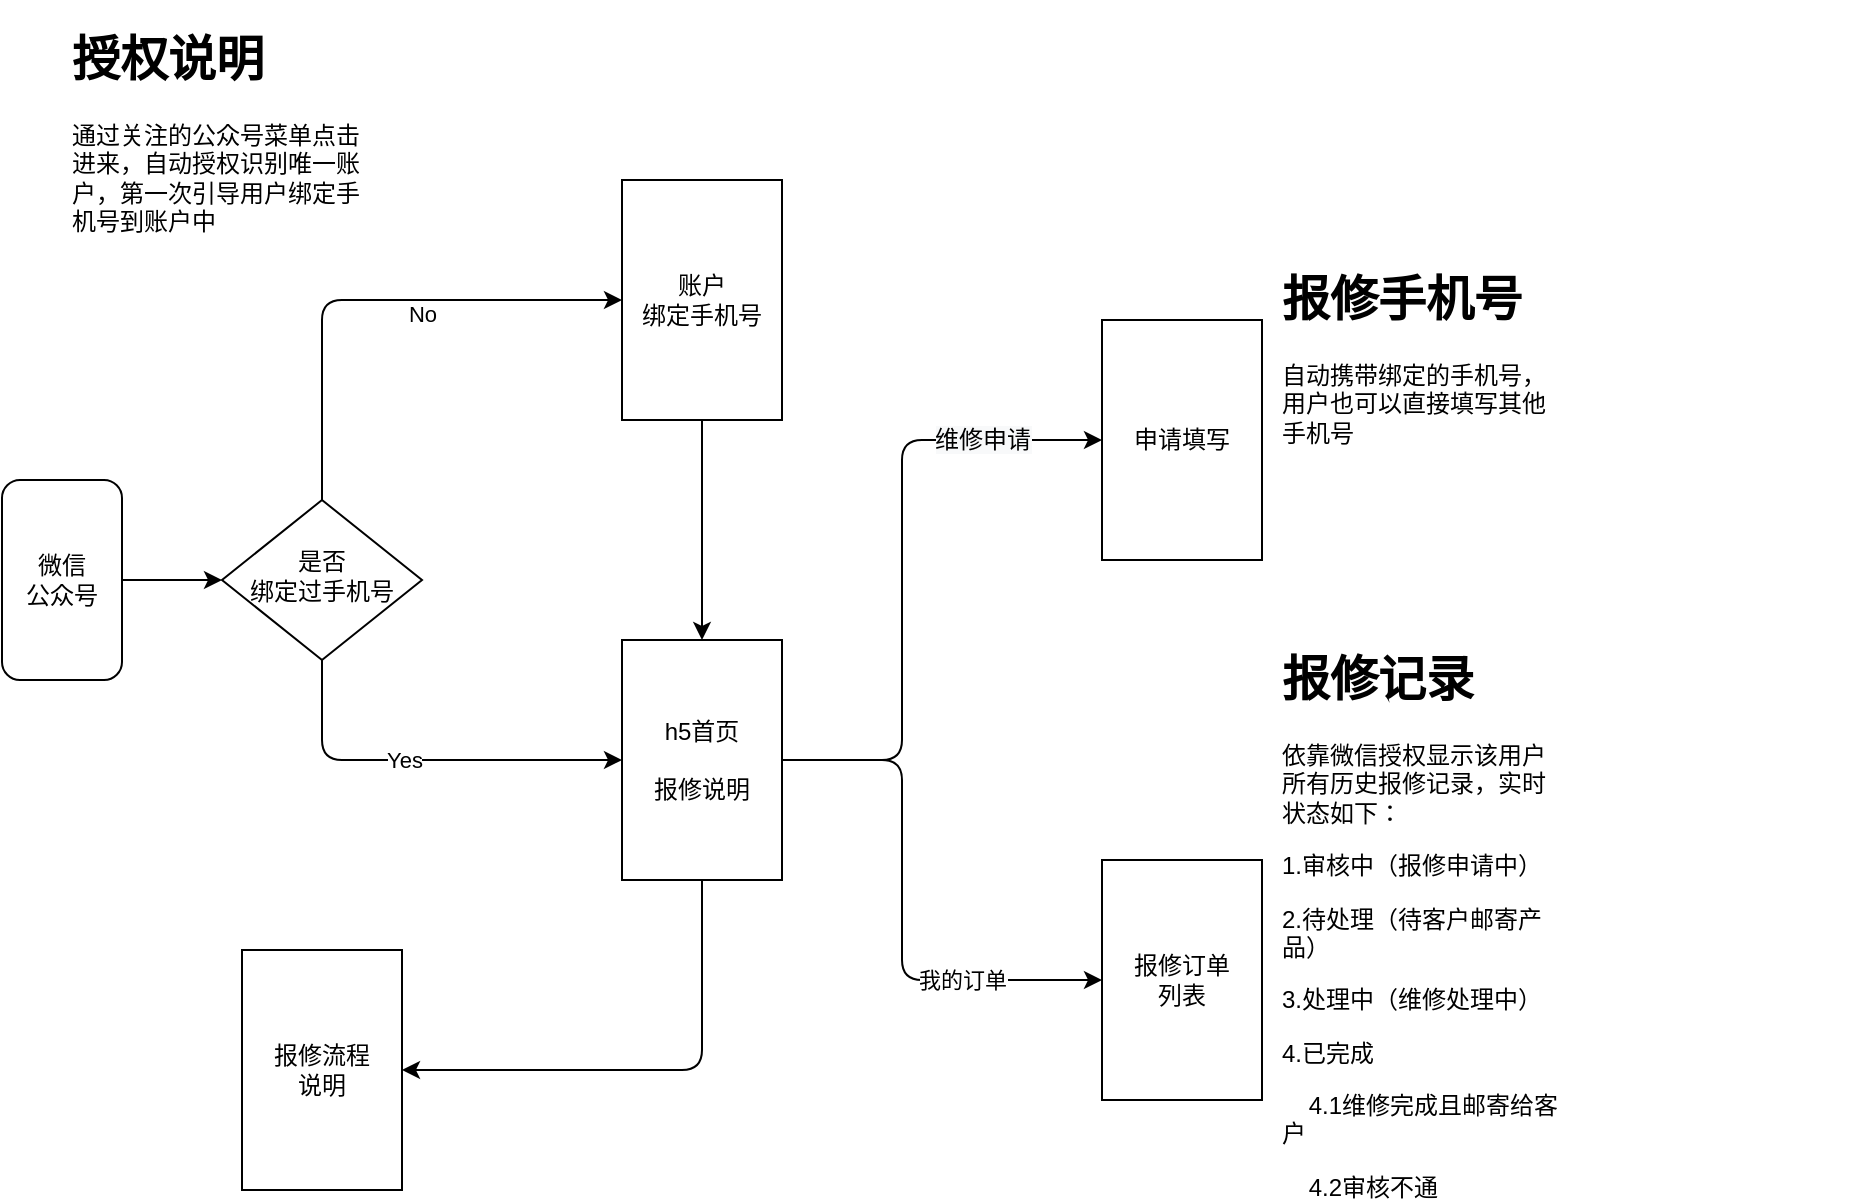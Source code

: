 <mxfile version="14.5.4" type="github">
  <diagram id="C5RBs43oDa-KdzZeNtuy" name="Page-1">
    <mxGraphModel dx="1422" dy="762" grid="1" gridSize="10" guides="1" tooltips="1" connect="1" arrows="1" fold="1" page="1" pageScale="1" pageWidth="827" pageHeight="1169" math="0" shadow="0">
      <root>
        <mxCell id="WIyWlLk6GJQsqaUBKTNV-0" />
        <mxCell id="WIyWlLk6GJQsqaUBKTNV-1" parent="WIyWlLk6GJQsqaUBKTNV-0" />
        <mxCell id="p90ERLUO9mrDLlwjHOpO-31" value="&lt;h1&gt;授权说明&lt;/h1&gt;&lt;p&gt;通过关注的公众号菜单点击进来，自动授权识别唯一账户，第一次引导用户绑定手机号到账户中&lt;/p&gt;" style="text;html=1;strokeColor=none;fillColor=none;spacing=5;spacingTop=-20;whiteSpace=wrap;overflow=hidden;rounded=0;" vertex="1" parent="WIyWlLk6GJQsqaUBKTNV-1">
          <mxGeometry x="40" y="10" width="160" height="120" as="geometry" />
        </mxCell>
        <mxCell id="p90ERLUO9mrDLlwjHOpO-32" value="" style="group" vertex="1" connectable="0" parent="WIyWlLk6GJQsqaUBKTNV-1">
          <mxGeometry x="10" y="120" width="930" height="475" as="geometry" />
        </mxCell>
        <mxCell id="p90ERLUO9mrDLlwjHOpO-0" value="微信&lt;br&gt;公众号" style="rounded=1;whiteSpace=wrap;html=1;glass=0;" vertex="1" parent="p90ERLUO9mrDLlwjHOpO-32">
          <mxGeometry y="120" width="60" height="100" as="geometry" />
        </mxCell>
        <mxCell id="p90ERLUO9mrDLlwjHOpO-9" value="h5首页&lt;br&gt;&lt;br&gt;报修说明" style="rounded=0;whiteSpace=wrap;html=1;" vertex="1" parent="p90ERLUO9mrDLlwjHOpO-32">
          <mxGeometry x="310" y="200" width="80" height="120" as="geometry" />
        </mxCell>
        <mxCell id="p90ERLUO9mrDLlwjHOpO-21" value="是否&lt;br&gt;绑定过手机号" style="rhombus;whiteSpace=wrap;html=1;shadow=0;fontFamily=Helvetica;fontSize=12;align=center;strokeWidth=1;spacing=6;spacingTop=-4;" vertex="1" parent="p90ERLUO9mrDLlwjHOpO-32">
          <mxGeometry x="110" y="130" width="100" height="80" as="geometry" />
        </mxCell>
        <mxCell id="p90ERLUO9mrDLlwjHOpO-22" value="" style="endArrow=classic;html=1;exitX=1;exitY=0.5;exitDx=0;exitDy=0;entryX=0;entryY=0.5;entryDx=0;entryDy=0;" edge="1" parent="p90ERLUO9mrDLlwjHOpO-32" source="p90ERLUO9mrDLlwjHOpO-0" target="p90ERLUO9mrDLlwjHOpO-21">
          <mxGeometry width="50" height="50" relative="1" as="geometry">
            <mxPoint x="650" y="300" as="sourcePoint" />
            <mxPoint x="700" y="250" as="targetPoint" />
          </mxGeometry>
        </mxCell>
        <mxCell id="p90ERLUO9mrDLlwjHOpO-23" value="" style="endArrow=classic;html=1;exitX=0.5;exitY=1;exitDx=0;exitDy=0;entryX=0;entryY=0.5;entryDx=0;entryDy=0;" edge="1" parent="p90ERLUO9mrDLlwjHOpO-32" source="p90ERLUO9mrDLlwjHOpO-21" target="p90ERLUO9mrDLlwjHOpO-9">
          <mxGeometry width="50" height="50" relative="1" as="geometry">
            <mxPoint x="650" y="300" as="sourcePoint" />
            <mxPoint x="330" y="150" as="targetPoint" />
            <Array as="points">
              <mxPoint x="160" y="260" />
            </Array>
          </mxGeometry>
        </mxCell>
        <mxCell id="p90ERLUO9mrDLlwjHOpO-27" value="Yes" style="edgeLabel;html=1;align=center;verticalAlign=middle;resizable=0;points=[];" vertex="1" connectable="0" parent="p90ERLUO9mrDLlwjHOpO-23">
          <mxGeometry x="-0.236" y="1" relative="1" as="geometry">
            <mxPoint x="14" y="1" as="offset" />
          </mxGeometry>
        </mxCell>
        <mxCell id="p90ERLUO9mrDLlwjHOpO-19" value="报修订单&lt;br&gt;列表" style="rounded=0;whiteSpace=wrap;html=1;" vertex="1" parent="p90ERLUO9mrDLlwjHOpO-32">
          <mxGeometry x="550" y="310" width="80" height="120" as="geometry" />
        </mxCell>
        <mxCell id="p90ERLUO9mrDLlwjHOpO-34" value="" style="endArrow=classic;html=1;entryX=0;entryY=0.5;entryDx=0;entryDy=0;" edge="1" parent="p90ERLUO9mrDLlwjHOpO-32" target="p90ERLUO9mrDLlwjHOpO-19">
          <mxGeometry width="50" height="50" relative="1" as="geometry">
            <mxPoint x="390" y="260" as="sourcePoint" />
            <mxPoint x="520" y="400" as="targetPoint" />
            <Array as="points">
              <mxPoint x="450" y="260" />
              <mxPoint x="450" y="370" />
            </Array>
          </mxGeometry>
        </mxCell>
        <mxCell id="p90ERLUO9mrDLlwjHOpO-37" value="我的订单" style="edgeLabel;html=1;align=center;verticalAlign=middle;resizable=0;points=[];" vertex="1" connectable="0" parent="p90ERLUO9mrDLlwjHOpO-34">
          <mxGeometry x="0.207" y="2" relative="1" as="geometry">
            <mxPoint x="28.0" y="7.0" as="offset" />
          </mxGeometry>
        </mxCell>
        <mxCell id="p90ERLUO9mrDLlwjHOpO-35" value="&lt;h1&gt;报修记录&lt;/h1&gt;&lt;p&gt;依靠微信授权显示该用户所有历史报修记录，实时状态如下：&lt;/p&gt;&lt;p&gt;1.审核中（报修申请中）&lt;/p&gt;&lt;p&gt;&lt;span&gt;2.待处理（待客户邮寄产品）&lt;/span&gt;&lt;/p&gt;&lt;p&gt;3.处理中（维修处理中）&lt;/p&gt;&lt;p&gt;4.已完成&lt;/p&gt;&lt;p&gt;&amp;nbsp; &amp;nbsp; 4.1维修完成且邮寄给客户&lt;/p&gt;&lt;p&gt;&amp;nbsp; &amp;nbsp; 4.2审核不通&lt;/p&gt;&lt;p&gt;5.待评价&lt;/p&gt;" style="text;html=1;strokeColor=none;fillColor=none;spacing=5;spacingTop=-20;whiteSpace=wrap;overflow=hidden;rounded=0;" vertex="1" parent="p90ERLUO9mrDLlwjHOpO-32">
          <mxGeometry x="635" y="200" width="150" height="280" as="geometry" />
        </mxCell>
        <mxCell id="p90ERLUO9mrDLlwjHOpO-18" value="报修流程&lt;br&gt;说明" style="rounded=0;whiteSpace=wrap;html=1;" vertex="1" parent="p90ERLUO9mrDLlwjHOpO-32">
          <mxGeometry x="120" y="355" width="80" height="120" as="geometry" />
        </mxCell>
        <mxCell id="p90ERLUO9mrDLlwjHOpO-11" value="申请填写" style="rounded=0;whiteSpace=wrap;html=1;" vertex="1" parent="p90ERLUO9mrDLlwjHOpO-32">
          <mxGeometry x="550" y="40" width="80" height="120" as="geometry" />
        </mxCell>
        <mxCell id="p90ERLUO9mrDLlwjHOpO-29" value="" style="endArrow=classic;html=1;exitX=1;exitY=0.5;exitDx=0;exitDy=0;entryX=0;entryY=0.5;entryDx=0;entryDy=0;" edge="1" parent="p90ERLUO9mrDLlwjHOpO-32" source="p90ERLUO9mrDLlwjHOpO-9" target="p90ERLUO9mrDLlwjHOpO-11">
          <mxGeometry width="50" height="50" relative="1" as="geometry">
            <mxPoint x="590" y="190" as="sourcePoint" />
            <mxPoint x="640" y="140" as="targetPoint" />
            <Array as="points">
              <mxPoint x="450" y="260" />
              <mxPoint x="450" y="100" />
            </Array>
          </mxGeometry>
        </mxCell>
        <mxCell id="p90ERLUO9mrDLlwjHOpO-33" value="&lt;span style=&quot;font-size: 12px ; background-color: rgb(248 , 249 , 250)&quot;&gt;维修申请&lt;/span&gt;" style="edgeLabel;html=1;align=center;verticalAlign=middle;resizable=0;points=[];" vertex="1" connectable="0" parent="p90ERLUO9mrDLlwjHOpO-29">
          <mxGeometry x="0.039" y="-1" relative="1" as="geometry">
            <mxPoint x="39" y="-54" as="offset" />
          </mxGeometry>
        </mxCell>
        <mxCell id="p90ERLUO9mrDLlwjHOpO-30" value="&lt;h1&gt;报修手机号&lt;/h1&gt;&lt;p&gt;自动携带绑定的手机号，用户也可以直接填写其他手机号&lt;/p&gt;" style="text;html=1;strokeColor=none;fillColor=none;spacing=5;spacingTop=-20;whiteSpace=wrap;overflow=hidden;rounded=0;" vertex="1" parent="p90ERLUO9mrDLlwjHOpO-32">
          <mxGeometry x="635" y="10" width="140" height="100" as="geometry" />
        </mxCell>
        <mxCell id="p90ERLUO9mrDLlwjHOpO-38" value="" style="endArrow=classic;html=1;entryX=1;entryY=0.5;entryDx=0;entryDy=0;exitX=0.5;exitY=1;exitDx=0;exitDy=0;" edge="1" parent="p90ERLUO9mrDLlwjHOpO-32" source="p90ERLUO9mrDLlwjHOpO-9" target="p90ERLUO9mrDLlwjHOpO-18">
          <mxGeometry width="50" height="50" relative="1" as="geometry">
            <mxPoint x="300" y="380" as="sourcePoint" />
            <mxPoint x="350" y="330" as="targetPoint" />
            <Array as="points">
              <mxPoint x="350" y="415" />
            </Array>
          </mxGeometry>
        </mxCell>
        <mxCell id="p90ERLUO9mrDLlwjHOpO-20" value="账户&lt;br&gt;绑定手机号" style="rounded=0;whiteSpace=wrap;html=1;" vertex="1" parent="WIyWlLk6GJQsqaUBKTNV-1">
          <mxGeometry x="320" y="90" width="80" height="120" as="geometry" />
        </mxCell>
        <mxCell id="p90ERLUO9mrDLlwjHOpO-24" value="" style="endArrow=classic;html=1;exitX=0.5;exitY=1;exitDx=0;exitDy=0;entryX=0.5;entryY=0;entryDx=0;entryDy=0;" edge="1" parent="WIyWlLk6GJQsqaUBKTNV-1" source="p90ERLUO9mrDLlwjHOpO-20" target="p90ERLUO9mrDLlwjHOpO-9">
          <mxGeometry width="50" height="50" relative="1" as="geometry">
            <mxPoint x="400" y="220" as="sourcePoint" />
            <mxPoint x="320" y="260" as="targetPoint" />
            <Array as="points" />
          </mxGeometry>
        </mxCell>
        <mxCell id="p90ERLUO9mrDLlwjHOpO-25" value="" style="endArrow=classic;html=1;exitX=0.5;exitY=0;exitDx=0;exitDy=0;entryX=0;entryY=0.5;entryDx=0;entryDy=0;" edge="1" parent="WIyWlLk6GJQsqaUBKTNV-1" source="p90ERLUO9mrDLlwjHOpO-21" target="p90ERLUO9mrDLlwjHOpO-20">
          <mxGeometry width="50" height="50" relative="1" as="geometry">
            <mxPoint x="280" y="360" as="sourcePoint" />
            <mxPoint x="300" y="170" as="targetPoint" />
            <Array as="points">
              <mxPoint x="170" y="150" />
            </Array>
          </mxGeometry>
        </mxCell>
        <mxCell id="p90ERLUO9mrDLlwjHOpO-28" value="No" style="edgeLabel;html=1;align=center;verticalAlign=middle;resizable=0;points=[];" vertex="1" connectable="0" parent="p90ERLUO9mrDLlwjHOpO-25">
          <mxGeometry x="-0.333" y="1" relative="1" as="geometry">
            <mxPoint x="51" y="-10" as="offset" />
          </mxGeometry>
        </mxCell>
      </root>
    </mxGraphModel>
  </diagram>
</mxfile>
